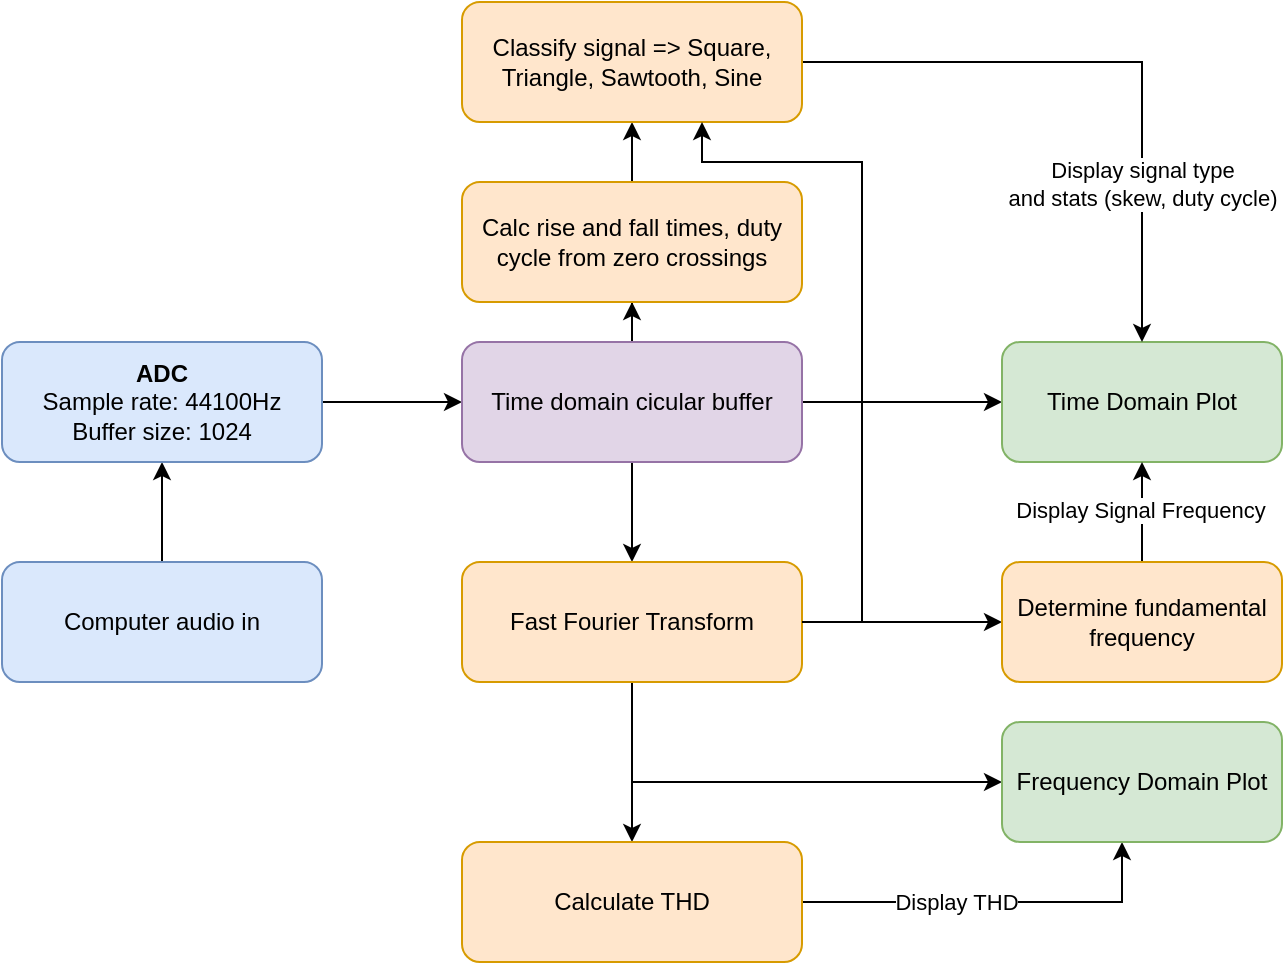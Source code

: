 <mxfile version="28.1.2">
  <diagram name="Page-1" id="idblY8q7rbOJNPwowBI8">
    <mxGraphModel dx="614" dy="733" grid="1" gridSize="10" guides="1" tooltips="1" connect="1" arrows="1" fold="1" page="1" pageScale="1" pageWidth="3300" pageHeight="4681" math="0" shadow="0">
      <root>
        <mxCell id="0" />
        <mxCell id="1" parent="0" />
        <mxCell id="uDtlGR2AWLJxVOBBV3Bc-3" value="" style="edgeStyle=orthogonalEdgeStyle;rounded=0;orthogonalLoop=1;jettySize=auto;html=1;" edge="1" parent="1" source="uDtlGR2AWLJxVOBBV3Bc-1" target="uDtlGR2AWLJxVOBBV3Bc-2">
          <mxGeometry relative="1" as="geometry" />
        </mxCell>
        <mxCell id="uDtlGR2AWLJxVOBBV3Bc-1" value="Computer audio in" style="rounded=1;whiteSpace=wrap;html=1;fillColor=#dae8fc;strokeColor=#6c8ebf;" vertex="1" parent="1">
          <mxGeometry x="290" y="430" width="160" height="60" as="geometry" />
        </mxCell>
        <mxCell id="uDtlGR2AWLJxVOBBV3Bc-5" value="" style="edgeStyle=orthogonalEdgeStyle;rounded=0;orthogonalLoop=1;jettySize=auto;html=1;" edge="1" parent="1" source="uDtlGR2AWLJxVOBBV3Bc-2" target="uDtlGR2AWLJxVOBBV3Bc-4">
          <mxGeometry relative="1" as="geometry" />
        </mxCell>
        <mxCell id="uDtlGR2AWLJxVOBBV3Bc-2" value="&lt;b&gt;ADC&lt;/b&gt;&lt;div&gt;Sample rate: 44100Hz&lt;/div&gt;&lt;div&gt;Buffer size: 1024&lt;/div&gt;" style="rounded=1;whiteSpace=wrap;html=1;fillColor=#dae8fc;strokeColor=#6c8ebf;" vertex="1" parent="1">
          <mxGeometry x="290" y="320" width="160" height="60" as="geometry" />
        </mxCell>
        <mxCell id="uDtlGR2AWLJxVOBBV3Bc-7" value="" style="edgeStyle=orthogonalEdgeStyle;rounded=0;orthogonalLoop=1;jettySize=auto;html=1;" edge="1" parent="1" source="uDtlGR2AWLJxVOBBV3Bc-4" target="uDtlGR2AWLJxVOBBV3Bc-6">
          <mxGeometry relative="1" as="geometry">
            <Array as="points">
              <mxPoint x="710" y="350" />
              <mxPoint x="710" y="350" />
            </Array>
          </mxGeometry>
        </mxCell>
        <mxCell id="uDtlGR2AWLJxVOBBV3Bc-9" value="" style="edgeStyle=orthogonalEdgeStyle;rounded=0;orthogonalLoop=1;jettySize=auto;html=1;" edge="1" parent="1" source="uDtlGR2AWLJxVOBBV3Bc-4" target="uDtlGR2AWLJxVOBBV3Bc-8">
          <mxGeometry relative="1" as="geometry" />
        </mxCell>
        <mxCell id="uDtlGR2AWLJxVOBBV3Bc-26" value="" style="edgeStyle=orthogonalEdgeStyle;rounded=0;orthogonalLoop=1;jettySize=auto;html=1;" edge="1" parent="1" source="uDtlGR2AWLJxVOBBV3Bc-4" target="uDtlGR2AWLJxVOBBV3Bc-25">
          <mxGeometry relative="1" as="geometry" />
        </mxCell>
        <mxCell id="uDtlGR2AWLJxVOBBV3Bc-4" value="Time domain cicular buffer" style="whiteSpace=wrap;html=1;rounded=1;fillColor=#e1d5e7;strokeColor=#9673a6;" vertex="1" parent="1">
          <mxGeometry x="520" y="320" width="170" height="60" as="geometry" />
        </mxCell>
        <mxCell id="uDtlGR2AWLJxVOBBV3Bc-6" value="Time Domain&amp;nbsp;&lt;span style=&quot;background-color: transparent; color: light-dark(rgb(0, 0, 0), rgb(255, 255, 255));&quot;&gt;Plot&lt;/span&gt;" style="whiteSpace=wrap;html=1;rounded=1;fillColor=#d5e8d4;strokeColor=#82b366;" vertex="1" parent="1">
          <mxGeometry x="790" y="320" width="140" height="60" as="geometry" />
        </mxCell>
        <mxCell id="uDtlGR2AWLJxVOBBV3Bc-12" value="" style="edgeStyle=orthogonalEdgeStyle;rounded=0;orthogonalLoop=1;jettySize=auto;html=1;" edge="1" parent="1" source="uDtlGR2AWLJxVOBBV3Bc-8" target="uDtlGR2AWLJxVOBBV3Bc-11">
          <mxGeometry relative="1" as="geometry" />
        </mxCell>
        <mxCell id="uDtlGR2AWLJxVOBBV3Bc-17" value="" style="edgeStyle=orthogonalEdgeStyle;rounded=0;orthogonalLoop=1;jettySize=auto;html=1;" edge="1" parent="1" source="uDtlGR2AWLJxVOBBV3Bc-8" target="uDtlGR2AWLJxVOBBV3Bc-10">
          <mxGeometry relative="1" as="geometry" />
        </mxCell>
        <mxCell id="uDtlGR2AWLJxVOBBV3Bc-19" style="edgeStyle=orthogonalEdgeStyle;rounded=0;orthogonalLoop=1;jettySize=auto;html=1;entryX=0;entryY=0.5;entryDx=0;entryDy=0;" edge="1" parent="1" source="uDtlGR2AWLJxVOBBV3Bc-8" target="uDtlGR2AWLJxVOBBV3Bc-18">
          <mxGeometry relative="1" as="geometry">
            <Array as="points">
              <mxPoint x="605" y="540" />
            </Array>
          </mxGeometry>
        </mxCell>
        <mxCell id="uDtlGR2AWLJxVOBBV3Bc-8" value="Fast Fourier Transform" style="whiteSpace=wrap;html=1;rounded=1;fillColor=#ffe6cc;strokeColor=#d79b00;" vertex="1" parent="1">
          <mxGeometry x="520" y="430" width="170" height="60" as="geometry" />
        </mxCell>
        <mxCell id="uDtlGR2AWLJxVOBBV3Bc-20" style="edgeStyle=orthogonalEdgeStyle;rounded=0;orthogonalLoop=1;jettySize=auto;html=1;" edge="1" parent="1" source="uDtlGR2AWLJxVOBBV3Bc-10" target="uDtlGR2AWLJxVOBBV3Bc-18">
          <mxGeometry relative="1" as="geometry">
            <Array as="points">
              <mxPoint x="850" y="600" />
            </Array>
          </mxGeometry>
        </mxCell>
        <mxCell id="uDtlGR2AWLJxVOBBV3Bc-21" value="Display THD" style="edgeLabel;html=1;align=center;verticalAlign=middle;resizable=0;points=[];" vertex="1" connectable="0" parent="uDtlGR2AWLJxVOBBV3Bc-20">
          <mxGeometry x="-0.353" y="-1" relative="1" as="geometry">
            <mxPoint x="15" y="-1" as="offset" />
          </mxGeometry>
        </mxCell>
        <mxCell id="uDtlGR2AWLJxVOBBV3Bc-10" value="Calculate THD" style="whiteSpace=wrap;html=1;rounded=1;fillColor=#ffe6cc;strokeColor=#d79b00;" vertex="1" parent="1">
          <mxGeometry x="520" y="570" width="170" height="60" as="geometry" />
        </mxCell>
        <mxCell id="uDtlGR2AWLJxVOBBV3Bc-22" value="" style="edgeStyle=orthogonalEdgeStyle;rounded=0;orthogonalLoop=1;jettySize=auto;html=1;" edge="1" parent="1" source="uDtlGR2AWLJxVOBBV3Bc-11" target="uDtlGR2AWLJxVOBBV3Bc-6">
          <mxGeometry relative="1" as="geometry" />
        </mxCell>
        <mxCell id="uDtlGR2AWLJxVOBBV3Bc-23" value="Display Signal Frequency" style="edgeLabel;html=1;align=center;verticalAlign=middle;resizable=0;points=[];" vertex="1" connectable="0" parent="uDtlGR2AWLJxVOBBV3Bc-22">
          <mxGeometry x="0.047" y="1" relative="1" as="geometry">
            <mxPoint as="offset" />
          </mxGeometry>
        </mxCell>
        <mxCell id="uDtlGR2AWLJxVOBBV3Bc-11" value="Determine fundamental frequency" style="whiteSpace=wrap;html=1;rounded=1;fillColor=#ffe6cc;strokeColor=#d79b00;" vertex="1" parent="1">
          <mxGeometry x="790" y="430" width="140" height="60" as="geometry" />
        </mxCell>
        <mxCell id="uDtlGR2AWLJxVOBBV3Bc-18" value="Frequency Domain Plot" style="whiteSpace=wrap;html=1;rounded=1;fillColor=#d5e8d4;strokeColor=#82b366;" vertex="1" parent="1">
          <mxGeometry x="790" y="510" width="140" height="60" as="geometry" />
        </mxCell>
        <mxCell id="uDtlGR2AWLJxVOBBV3Bc-29" value="" style="edgeStyle=orthogonalEdgeStyle;rounded=0;orthogonalLoop=1;jettySize=auto;html=1;" edge="1" parent="1" source="uDtlGR2AWLJxVOBBV3Bc-25" target="uDtlGR2AWLJxVOBBV3Bc-28">
          <mxGeometry relative="1" as="geometry" />
        </mxCell>
        <mxCell id="uDtlGR2AWLJxVOBBV3Bc-25" value="Calc rise and fall times, duty cycle from zero crossings" style="whiteSpace=wrap;html=1;rounded=1;fillColor=#ffe6cc;strokeColor=#d79b00;" vertex="1" parent="1">
          <mxGeometry x="520" y="240" width="170" height="60" as="geometry" />
        </mxCell>
        <mxCell id="uDtlGR2AWLJxVOBBV3Bc-31" style="edgeStyle=orthogonalEdgeStyle;rounded=0;orthogonalLoop=1;jettySize=auto;html=1;entryX=0.5;entryY=0;entryDx=0;entryDy=0;" edge="1" parent="1" source="uDtlGR2AWLJxVOBBV3Bc-28" target="uDtlGR2AWLJxVOBBV3Bc-6">
          <mxGeometry relative="1" as="geometry" />
        </mxCell>
        <mxCell id="uDtlGR2AWLJxVOBBV3Bc-33" value="Display signal type&lt;div&gt;and stats (skew, duty cycle)&lt;/div&gt;" style="edgeLabel;html=1;align=center;verticalAlign=middle;resizable=0;points=[];" vertex="1" connectable="0" parent="uDtlGR2AWLJxVOBBV3Bc-31">
          <mxGeometry x="0.49" y="6" relative="1" as="geometry">
            <mxPoint x="-6" as="offset" />
          </mxGeometry>
        </mxCell>
        <mxCell id="uDtlGR2AWLJxVOBBV3Bc-28" value="Classify signal =&amp;gt; Square, Triangle, Sawtooth, Sine" style="whiteSpace=wrap;html=1;rounded=1;fillColor=#ffe6cc;strokeColor=#d79b00;" vertex="1" parent="1">
          <mxGeometry x="520" y="150" width="170" height="60" as="geometry" />
        </mxCell>
        <mxCell id="uDtlGR2AWLJxVOBBV3Bc-32" style="edgeStyle=orthogonalEdgeStyle;rounded=0;orthogonalLoop=1;jettySize=auto;html=1;" edge="1" parent="1">
          <mxGeometry relative="1" as="geometry">
            <mxPoint x="690" y="460" as="sourcePoint" />
            <mxPoint x="640" y="210" as="targetPoint" />
            <Array as="points">
              <mxPoint x="720" y="460" />
              <mxPoint x="720" y="230" />
              <mxPoint x="640" y="230" />
            </Array>
          </mxGeometry>
        </mxCell>
      </root>
    </mxGraphModel>
  </diagram>
</mxfile>
